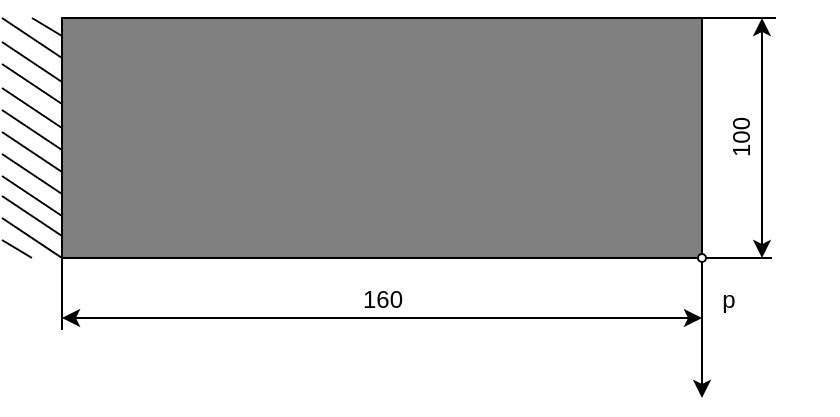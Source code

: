<mxfile version="28.2.7">
  <diagram name="第 1 页" id="ymwS_IY8MIXRyYueqAV2">
    <mxGraphModel dx="679" dy="354" grid="1" gridSize="10" guides="1" tooltips="1" connect="1" arrows="1" fold="1" page="1" pageScale="1" pageWidth="1169" pageHeight="827" math="0" shadow="0">
      <root>
        <mxCell id="0" />
        <mxCell id="1" parent="0" />
        <mxCell id="_RP0dMVc5jquQAwwALMM-1" value="" style="rounded=0;whiteSpace=wrap;html=1;fillStyle=auto;fillColor=#808080;" parent="1" vertex="1">
          <mxGeometry x="360" y="240" width="320" height="120" as="geometry" />
        </mxCell>
        <mxCell id="_RP0dMVc5jquQAwwALMM-17" value="" style="endArrow=classic;html=1;rounded=0;" parent="1" edge="1">
          <mxGeometry width="50" height="50" relative="1" as="geometry">
            <mxPoint x="680" y="360" as="sourcePoint" />
            <mxPoint x="680" y="430" as="targetPoint" />
          </mxGeometry>
        </mxCell>
        <mxCell id="amTEWInF5iUkod_gDk52-7" value="" style="group" parent="1" vertex="1" connectable="0">
          <mxGeometry x="709" y="240" width="39" height="122" as="geometry" />
        </mxCell>
        <mxCell id="amTEWInF5iUkod_gDk52-2" value="" style="endArrow=none;html=1;rounded=0;" parent="amTEWInF5iUkod_gDk52-7" edge="1">
          <mxGeometry width="50" height="50" relative="1" as="geometry">
            <mxPoint x="6" y="120" as="sourcePoint" />
            <mxPoint x="-29" y="120" as="targetPoint" />
          </mxGeometry>
        </mxCell>
        <mxCell id="amTEWInF5iUkod_gDk52-4" value="" style="endArrow=none;html=1;rounded=0;" parent="amTEWInF5iUkod_gDk52-7" edge="1">
          <mxGeometry width="50" height="50" relative="1" as="geometry">
            <mxPoint x="8" as="sourcePoint" />
            <mxPoint x="-29" as="targetPoint" />
          </mxGeometry>
        </mxCell>
        <mxCell id="amTEWInF5iUkod_gDk52-5" value="" style="endArrow=classic;startArrow=classic;html=1;rounded=0;" parent="amTEWInF5iUkod_gDk52-7" edge="1">
          <mxGeometry width="50" height="50" relative="1" as="geometry">
            <mxPoint x="1" y="120" as="sourcePoint" />
            <mxPoint x="1" as="targetPoint" />
          </mxGeometry>
        </mxCell>
        <mxCell id="amTEWInF5iUkod_gDk52-6" value="100" style="text;html=1;align=center;verticalAlign=middle;resizable=0;points=[];autosize=1;strokeColor=none;fillColor=none;rotation=270;" parent="amTEWInF5iUkod_gDk52-7" vertex="1">
          <mxGeometry x="-29" y="45" width="40" height="30" as="geometry" />
        </mxCell>
        <mxCell id="amTEWInF5iUkod_gDk52-11" value="" style="endArrow=classic;startArrow=classic;html=1;rounded=0;" parent="1" edge="1">
          <mxGeometry width="50" height="50" relative="1" as="geometry">
            <mxPoint x="360" y="390" as="sourcePoint" />
            <mxPoint x="680" y="390" as="targetPoint" />
          </mxGeometry>
        </mxCell>
        <mxCell id="amTEWInF5iUkod_gDk52-12" value="160" style="text;html=1;align=center;verticalAlign=middle;resizable=0;points=[];autosize=1;strokeColor=none;fillColor=none;rotation=0;" parent="1" vertex="1">
          <mxGeometry x="500" y="366" width="40" height="30" as="geometry" />
        </mxCell>
        <mxCell id="amTEWInF5iUkod_gDk52-1" value="p" style="text;html=1;align=center;verticalAlign=middle;resizable=0;points=[];autosize=1;strokeColor=none;fillColor=none;" parent="1" vertex="1">
          <mxGeometry x="678" y="366" width="30" height="30" as="geometry" />
        </mxCell>
        <mxCell id="aA4TWFpYKM8wpIwpPznY-1" value="" style="endArrow=none;html=1;rounded=0;" parent="1" source="amTEWInF5iUkod_gDk52-3" edge="1">
          <mxGeometry width="50" height="50" relative="1" as="geometry">
            <mxPoint x="680" y="396" as="sourcePoint" />
            <mxPoint x="680" y="360" as="targetPoint" />
          </mxGeometry>
        </mxCell>
        <mxCell id="ITp9w3-4AMQIUuQ5NMx0-1" value="" style="group" parent="1" vertex="1" connectable="0">
          <mxGeometry x="330" y="240" width="30" height="156" as="geometry" />
        </mxCell>
        <mxCell id="_RP0dMVc5jquQAwwALMM-3" value="" style="endArrow=none;html=1;rounded=0;" parent="ITp9w3-4AMQIUuQ5NMx0-1" edge="1">
          <mxGeometry width="50" height="50" relative="1" as="geometry">
            <mxPoint as="sourcePoint" />
            <mxPoint x="30" y="20" as="targetPoint" />
          </mxGeometry>
        </mxCell>
        <mxCell id="_RP0dMVc5jquQAwwALMM-4" value="" style="endArrow=none;html=1;rounded=0;" parent="ITp9w3-4AMQIUuQ5NMx0-1" edge="1">
          <mxGeometry width="50" height="50" relative="1" as="geometry">
            <mxPoint y="12" as="sourcePoint" />
            <mxPoint x="30" y="32" as="targetPoint" />
          </mxGeometry>
        </mxCell>
        <mxCell id="_RP0dMVc5jquQAwwALMM-5" value="" style="endArrow=none;html=1;rounded=0;" parent="ITp9w3-4AMQIUuQ5NMx0-1" edge="1">
          <mxGeometry width="50" height="50" relative="1" as="geometry">
            <mxPoint y="23" as="sourcePoint" />
            <mxPoint x="30" y="43" as="targetPoint" />
          </mxGeometry>
        </mxCell>
        <mxCell id="_RP0dMVc5jquQAwwALMM-6" value="" style="endArrow=none;html=1;rounded=0;" parent="ITp9w3-4AMQIUuQ5NMx0-1" edge="1">
          <mxGeometry width="50" height="50" relative="1" as="geometry">
            <mxPoint y="35" as="sourcePoint" />
            <mxPoint x="30" y="55" as="targetPoint" />
          </mxGeometry>
        </mxCell>
        <mxCell id="_RP0dMVc5jquQAwwALMM-7" value="" style="endArrow=none;html=1;rounded=0;" parent="ITp9w3-4AMQIUuQ5NMx0-1" edge="1">
          <mxGeometry width="50" height="50" relative="1" as="geometry">
            <mxPoint y="46" as="sourcePoint" />
            <mxPoint x="30" y="66" as="targetPoint" />
          </mxGeometry>
        </mxCell>
        <mxCell id="_RP0dMVc5jquQAwwALMM-8" value="" style="endArrow=none;html=1;rounded=0;" parent="ITp9w3-4AMQIUuQ5NMx0-1" edge="1">
          <mxGeometry width="50" height="50" relative="1" as="geometry">
            <mxPoint y="57" as="sourcePoint" />
            <mxPoint x="30" y="77" as="targetPoint" />
          </mxGeometry>
        </mxCell>
        <mxCell id="_RP0dMVc5jquQAwwALMM-9" value="" style="endArrow=none;html=1;rounded=0;" parent="ITp9w3-4AMQIUuQ5NMx0-1" edge="1">
          <mxGeometry width="50" height="50" relative="1" as="geometry">
            <mxPoint y="68" as="sourcePoint" />
            <mxPoint x="30" y="88" as="targetPoint" />
          </mxGeometry>
        </mxCell>
        <mxCell id="_RP0dMVc5jquQAwwALMM-10" value="" style="endArrow=none;html=1;rounded=0;" parent="ITp9w3-4AMQIUuQ5NMx0-1" edge="1">
          <mxGeometry width="50" height="50" relative="1" as="geometry">
            <mxPoint y="79" as="sourcePoint" />
            <mxPoint x="30" y="99" as="targetPoint" />
          </mxGeometry>
        </mxCell>
        <mxCell id="_RP0dMVc5jquQAwwALMM-11" value="" style="endArrow=none;html=1;rounded=0;" parent="ITp9w3-4AMQIUuQ5NMx0-1" edge="1">
          <mxGeometry width="50" height="50" relative="1" as="geometry">
            <mxPoint y="89" as="sourcePoint" />
            <mxPoint x="30" y="109" as="targetPoint" />
          </mxGeometry>
        </mxCell>
        <mxCell id="_RP0dMVc5jquQAwwALMM-12" value="" style="endArrow=none;html=1;rounded=0;" parent="ITp9w3-4AMQIUuQ5NMx0-1" edge="1">
          <mxGeometry width="50" height="50" relative="1" as="geometry">
            <mxPoint y="100" as="sourcePoint" />
            <mxPoint x="30" y="120" as="targetPoint" />
          </mxGeometry>
        </mxCell>
        <mxCell id="_RP0dMVc5jquQAwwALMM-15" value="" style="endArrow=none;html=1;rounded=0;startSize=6;" parent="ITp9w3-4AMQIUuQ5NMx0-1" edge="1">
          <mxGeometry width="50" height="50" relative="1" as="geometry">
            <mxPoint x="15" as="sourcePoint" />
            <mxPoint x="30" y="9" as="targetPoint" />
          </mxGeometry>
        </mxCell>
        <mxCell id="_RP0dMVc5jquQAwwALMM-16" value="" style="endArrow=none;html=1;rounded=0;startSize=6;" parent="ITp9w3-4AMQIUuQ5NMx0-1" edge="1">
          <mxGeometry width="50" height="50" relative="1" as="geometry">
            <mxPoint y="111" as="sourcePoint" />
            <mxPoint x="15" y="120" as="targetPoint" />
          </mxGeometry>
        </mxCell>
        <mxCell id="amTEWInF5iUkod_gDk52-8" value="" style="endArrow=none;html=1;rounded=0;" parent="ITp9w3-4AMQIUuQ5NMx0-1" edge="1">
          <mxGeometry width="50" height="50" relative="1" as="geometry">
            <mxPoint x="30" y="156" as="sourcePoint" />
            <mxPoint x="30" y="120" as="targetPoint" />
          </mxGeometry>
        </mxCell>
        <mxCell id="ITp9w3-4AMQIUuQ5NMx0-2" value="" style="endArrow=none;html=1;rounded=0;" parent="1" target="amTEWInF5iUkod_gDk52-3" edge="1">
          <mxGeometry width="50" height="50" relative="1" as="geometry">
            <mxPoint x="680" y="396" as="sourcePoint" />
            <mxPoint x="680" y="360" as="targetPoint" />
          </mxGeometry>
        </mxCell>
        <mxCell id="amTEWInF5iUkod_gDk52-3" value="" style="ellipse;whiteSpace=wrap;html=1;aspect=fixed;strokeWidth=1;" parent="1" vertex="1">
          <mxGeometry x="678" y="358" width="4" height="4" as="geometry" />
        </mxCell>
      </root>
    </mxGraphModel>
  </diagram>
</mxfile>
